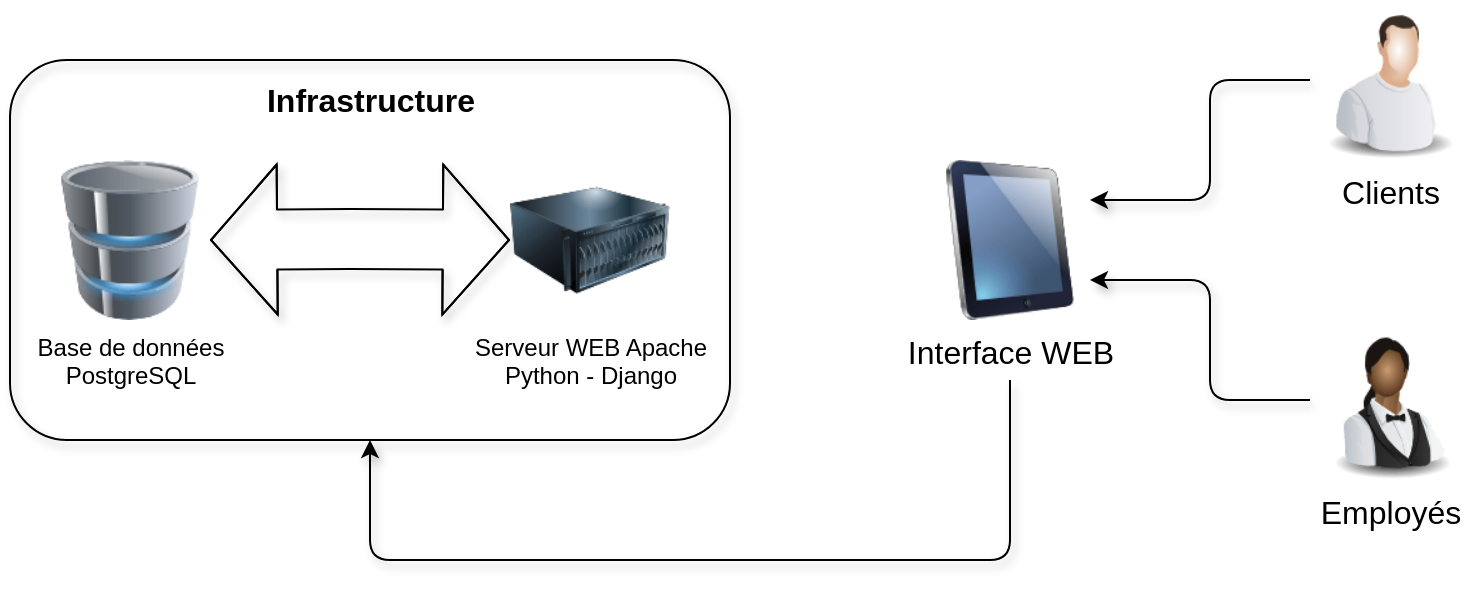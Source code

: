 <mxfile version="12.6.5" type="device"><diagram id="oOMlKS0eH9kBwlBxNADS" name="Page-1"><mxGraphModel dx="1174" dy="1173" grid="1" gridSize="10" guides="1" tooltips="1" connect="1" arrows="1" fold="1" page="1" pageScale="1" pageWidth="827" pageHeight="1169" math="0" shadow="0"><root><mxCell id="0"/><mxCell id="1" parent="0"/><mxCell id="uuJcxdDWjRfDr2dEbHlC-7" value="Interface WEB" style="image;html=1;labelBackgroundColor=#ffffff;image=img/lib/clip_art/computers/iPad_128x128.png;shadow=0;strokeColor=#000000;strokeWidth=1;fillColor=none;fontSize=16;fontColor=#000000;" vertex="1" parent="1"><mxGeometry x="490" y="160" width="80" height="80" as="geometry"/></mxCell><mxCell id="uuJcxdDWjRfDr2dEbHlC-8" value="" style="group" vertex="1" connectable="0" parent="1"><mxGeometry x="30" y="120" width="360" height="180" as="geometry"/></mxCell><mxCell id="uuJcxdDWjRfDr2dEbHlC-5" value="" style="rounded=1;whiteSpace=wrap;html=1;fillColor=none;labelBackgroundColor=none;fontColor=#000000;strokeColor=#000000;shadow=1;" vertex="1" parent="uuJcxdDWjRfDr2dEbHlC-8"><mxGeometry y="-10" width="360" height="190" as="geometry"/></mxCell><mxCell id="uuJcxdDWjRfDr2dEbHlC-2" value="Base de données&lt;br&gt;PostgreSQL" style="image;html=1;labelBackgroundColor=#ffffff;image=img/lib/clip_art/computers/Database_128x128.png" vertex="1" parent="uuJcxdDWjRfDr2dEbHlC-8"><mxGeometry x="20" y="40" width="80" height="80" as="geometry"/></mxCell><mxCell id="uuJcxdDWjRfDr2dEbHlC-3" value="Serveur WEB Apache&lt;br&gt;Python - Django" style="image;html=1;labelBackgroundColor=#ffffff;image=img/lib/clip_art/computers/Server_128x128.png" vertex="1" parent="uuJcxdDWjRfDr2dEbHlC-8"><mxGeometry x="250" y="40" width="80" height="80" as="geometry"/></mxCell><mxCell id="uuJcxdDWjRfDr2dEbHlC-4" value="" style="shape=flexArrow;endArrow=classic;startArrow=classic;html=1;exitX=1;exitY=0.5;exitDx=0;exitDy=0;entryX=0;entryY=0.5;entryDx=0;entryDy=0;width=30;endSize=10.7;startSize=10.7;startWidth=44;endWidth=44;fillColor=none;strokeColor=#000000;gradientColor=none;shadow=1;" edge="1" parent="uuJcxdDWjRfDr2dEbHlC-8" source="uuJcxdDWjRfDr2dEbHlC-2" target="uuJcxdDWjRfDr2dEbHlC-3"><mxGeometry width="50" height="50" relative="1" as="geometry"><mxPoint x="140" y="79.5" as="sourcePoint"/><mxPoint x="210" y="79.5" as="targetPoint"/><Array as="points"><mxPoint x="170" y="79.5"/></Array></mxGeometry></mxCell><mxCell id="uuJcxdDWjRfDr2dEbHlC-6" value="Infrastructure" style="text;html=1;align=center;verticalAlign=middle;resizable=0;points=[];autosize=1;strokeWidth=1;fontSize=16;fontStyle=1;shadow=0;" vertex="1" parent="uuJcxdDWjRfDr2dEbHlC-8"><mxGeometry x="120" width="120" height="20" as="geometry"/></mxCell><mxCell id="uuJcxdDWjRfDr2dEbHlC-9" value="" style="endArrow=classic;html=1;shadow=1;strokeColor=#000000;fillColor=none;gradientColor=none;fontSize=16;fontColor=#000000;entryX=0.5;entryY=1;entryDx=0;entryDy=0;rounded=1;" edge="1" parent="1" target="uuJcxdDWjRfDr2dEbHlC-5"><mxGeometry width="50" height="50" relative="1" as="geometry"><mxPoint x="530" y="270" as="sourcePoint"/><mxPoint x="200" y="320" as="targetPoint"/><Array as="points"><mxPoint x="530" y="360"/><mxPoint x="210" y="360"/></Array></mxGeometry></mxCell><mxCell id="uuJcxdDWjRfDr2dEbHlC-11" value="Employés" style="image;html=1;labelBackgroundColor=#ffffff;image=img/lib/clip_art/people/Waiter_Woman_Black_128x128.png;shadow=0;strokeColor=#000000;strokeWidth=1;fillColor=none;fontSize=16;fontColor=#000000;" vertex="1" parent="1"><mxGeometry x="680" y="240" width="80" height="80" as="geometry"/></mxCell><mxCell id="uuJcxdDWjRfDr2dEbHlC-12" value="Clients" style="image;html=1;labelBackgroundColor=#ffffff;image=img/lib/clip_art/people/Worker_Man_128x128.png;shadow=0;strokeColor=#000000;strokeWidth=1;fillColor=none;fontSize=16;fontColor=#000000;" vertex="1" parent="1"><mxGeometry x="680" y="80" width="80" height="80" as="geometry"/></mxCell><mxCell id="uuJcxdDWjRfDr2dEbHlC-13" value="" style="endArrow=classic;html=1;shadow=1;strokeColor=#000000;fillColor=none;gradientColor=none;fontSize=16;fontColor=#000000;exitX=0;exitY=0.5;exitDx=0;exitDy=0;entryX=1;entryY=0.75;entryDx=0;entryDy=0;" edge="1" parent="1" source="uuJcxdDWjRfDr2dEbHlC-11" target="uuJcxdDWjRfDr2dEbHlC-7"><mxGeometry width="50" height="50" relative="1" as="geometry"><mxPoint x="30" y="440" as="sourcePoint"/><mxPoint x="80" y="390" as="targetPoint"/><Array as="points"><mxPoint x="630" y="280"/><mxPoint x="630" y="220"/></Array></mxGeometry></mxCell><mxCell id="uuJcxdDWjRfDr2dEbHlC-14" value="" style="endArrow=classic;html=1;shadow=1;strokeColor=#000000;fillColor=none;gradientColor=none;fontSize=16;fontColor=#000000;exitX=0;exitY=0.5;exitDx=0;exitDy=0;entryX=1;entryY=0.25;entryDx=0;entryDy=0;" edge="1" parent="1" source="uuJcxdDWjRfDr2dEbHlC-12" target="uuJcxdDWjRfDr2dEbHlC-7"><mxGeometry width="50" height="50" relative="1" as="geometry"><mxPoint x="650" y="140" as="sourcePoint"/><mxPoint x="590" y="180" as="targetPoint"/><Array as="points"><mxPoint x="630" y="120"/><mxPoint x="630" y="180"/></Array></mxGeometry></mxCell></root></mxGraphModel></diagram></mxfile>
